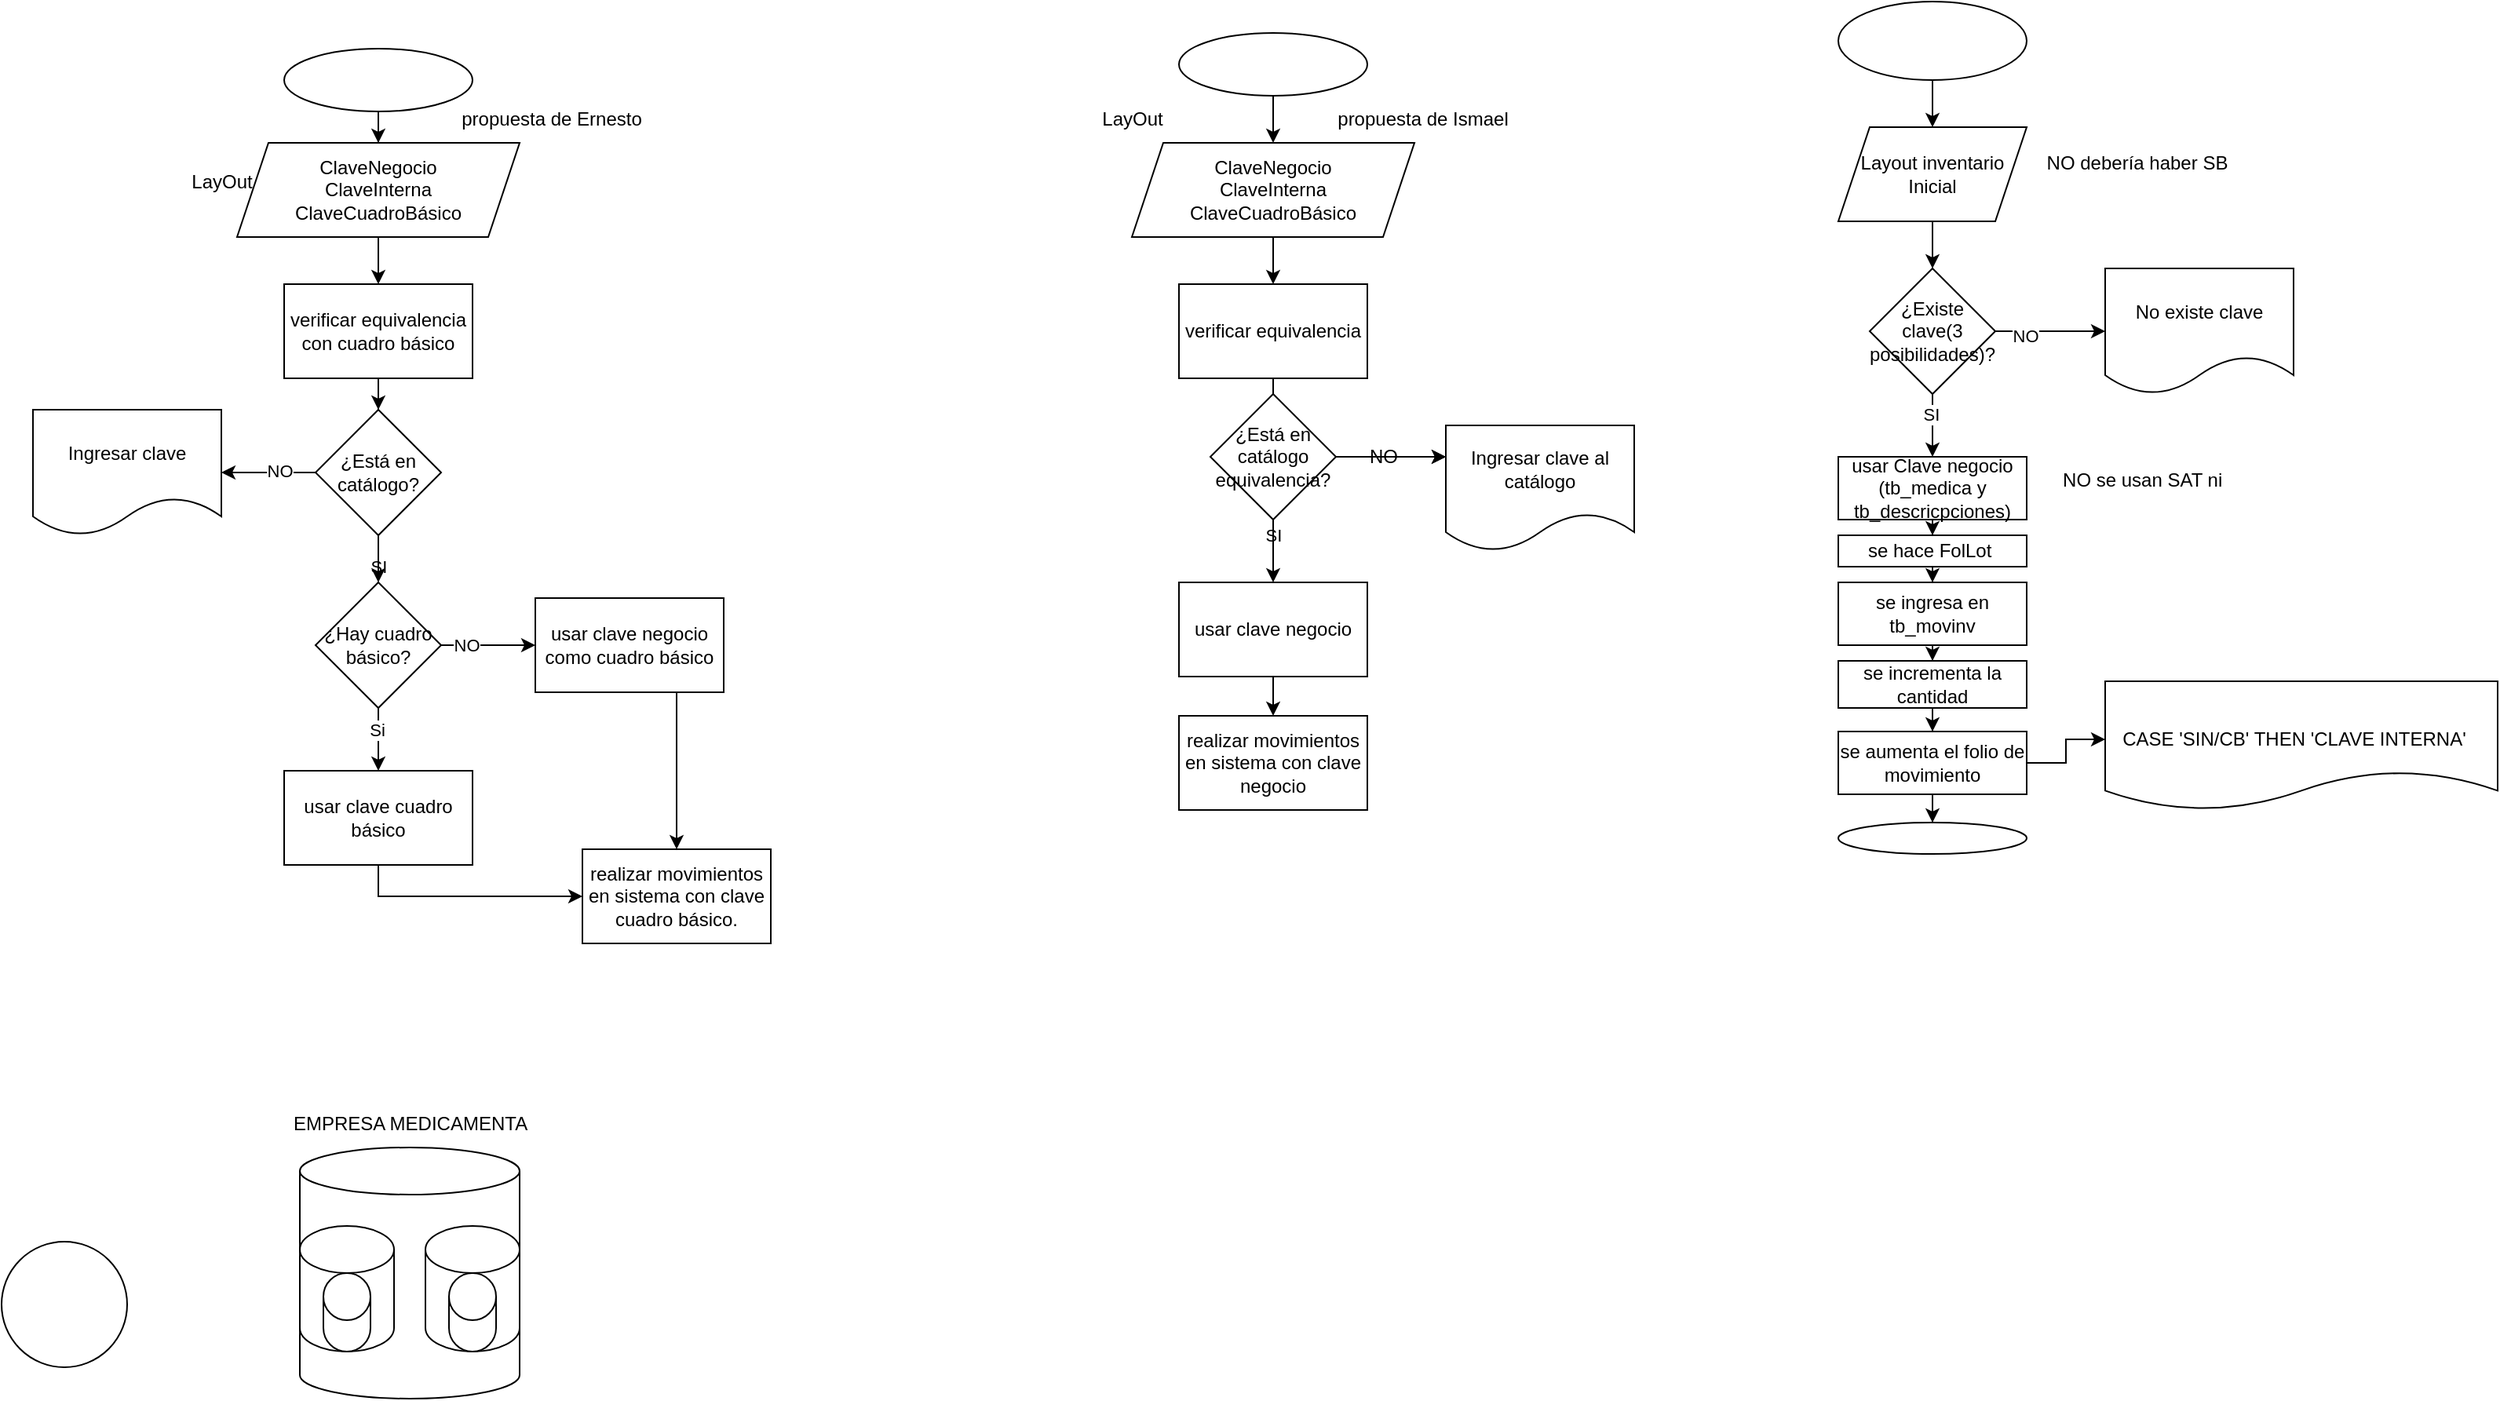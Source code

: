 <mxfile version="28.2.0">
  <diagram name="Página-1" id="v9hj_F2Pf64KZiWr7OxV">
    <mxGraphModel dx="1219" dy="503" grid="1" gridSize="10" guides="1" tooltips="1" connect="1" arrows="1" fold="1" page="1" pageScale="1" pageWidth="827" pageHeight="1169" math="0" shadow="0">
      <root>
        <mxCell id="0" />
        <mxCell id="1" parent="0" />
        <mxCell id="BL9E6-mRbqVSJRH6Qvqm-3" value="" style="edgeStyle=orthogonalEdgeStyle;rounded=0;orthogonalLoop=1;jettySize=auto;html=1;" edge="1" parent="1" source="BL9E6-mRbqVSJRH6Qvqm-1" target="BL9E6-mRbqVSJRH6Qvqm-2">
          <mxGeometry relative="1" as="geometry" />
        </mxCell>
        <mxCell id="BL9E6-mRbqVSJRH6Qvqm-1" value="" style="ellipse;whiteSpace=wrap;html=1;" vertex="1" parent="1">
          <mxGeometry x="180" y="130" width="120" height="40" as="geometry" />
        </mxCell>
        <mxCell id="BL9E6-mRbqVSJRH6Qvqm-5" value="" style="edgeStyle=orthogonalEdgeStyle;rounded=0;orthogonalLoop=1;jettySize=auto;html=1;" edge="1" parent="1" source="BL9E6-mRbqVSJRH6Qvqm-2" target="BL9E6-mRbqVSJRH6Qvqm-4">
          <mxGeometry relative="1" as="geometry" />
        </mxCell>
        <mxCell id="BL9E6-mRbqVSJRH6Qvqm-38" value="SI" style="edgeLabel;html=1;align=center;verticalAlign=middle;resizable=0;points=[];" vertex="1" connectable="0" parent="BL9E6-mRbqVSJRH6Qvqm-5">
          <mxGeometry x="0.626" y="2" relative="1" as="geometry">
            <mxPoint x="-2" y="189" as="offset" />
          </mxGeometry>
        </mxCell>
        <mxCell id="BL9E6-mRbqVSJRH6Qvqm-2" value="ClaveNegocio&lt;div&gt;ClaveInterna&lt;/div&gt;&lt;div&gt;ClaveCuadroBásico&lt;/div&gt;" style="shape=parallelogram;perimeter=parallelogramPerimeter;whiteSpace=wrap;html=1;fixedSize=1;" vertex="1" parent="1">
          <mxGeometry x="150" y="190" width="180" height="60" as="geometry" />
        </mxCell>
        <mxCell id="BL9E6-mRbqVSJRH6Qvqm-7" value="" style="edgeStyle=orthogonalEdgeStyle;rounded=0;orthogonalLoop=1;jettySize=auto;html=1;" edge="1" parent="1" source="BL9E6-mRbqVSJRH6Qvqm-37" target="BL9E6-mRbqVSJRH6Qvqm-6">
          <mxGeometry relative="1" as="geometry" />
        </mxCell>
        <mxCell id="BL9E6-mRbqVSJRH6Qvqm-4" value="verificar equivalencia con cuadro básico" style="rounded=0;whiteSpace=wrap;html=1;" vertex="1" parent="1">
          <mxGeometry x="180" y="280" width="120" height="60" as="geometry" />
        </mxCell>
        <mxCell id="BL9E6-mRbqVSJRH6Qvqm-9" value="" style="edgeStyle=orthogonalEdgeStyle;rounded=0;orthogonalLoop=1;jettySize=auto;html=1;" edge="1" parent="1" source="BL9E6-mRbqVSJRH6Qvqm-6" target="BL9E6-mRbqVSJRH6Qvqm-8">
          <mxGeometry relative="1" as="geometry" />
        </mxCell>
        <mxCell id="BL9E6-mRbqVSJRH6Qvqm-10" value="NO" style="edgeLabel;html=1;align=center;verticalAlign=middle;resizable=0;points=[];" vertex="1" connectable="0" parent="BL9E6-mRbqVSJRH6Qvqm-9">
          <mxGeometry x="-0.473" relative="1" as="geometry">
            <mxPoint as="offset" />
          </mxGeometry>
        </mxCell>
        <mxCell id="BL9E6-mRbqVSJRH6Qvqm-12" value="" style="edgeStyle=orthogonalEdgeStyle;rounded=0;orthogonalLoop=1;jettySize=auto;html=1;" edge="1" parent="1" source="BL9E6-mRbqVSJRH6Qvqm-6" target="BL9E6-mRbqVSJRH6Qvqm-11">
          <mxGeometry relative="1" as="geometry" />
        </mxCell>
        <mxCell id="BL9E6-mRbqVSJRH6Qvqm-13" value="Si" style="edgeLabel;html=1;align=center;verticalAlign=middle;resizable=0;points=[];" vertex="1" connectable="0" parent="BL9E6-mRbqVSJRH6Qvqm-12">
          <mxGeometry x="-0.29" y="-1" relative="1" as="geometry">
            <mxPoint as="offset" />
          </mxGeometry>
        </mxCell>
        <mxCell id="BL9E6-mRbqVSJRH6Qvqm-6" value="¿Hay cuadro básico?" style="rhombus;whiteSpace=wrap;html=1;rounded=0;" vertex="1" parent="1">
          <mxGeometry x="200" y="470" width="80" height="80" as="geometry" />
        </mxCell>
        <mxCell id="BL9E6-mRbqVSJRH6Qvqm-17" style="edgeStyle=orthogonalEdgeStyle;rounded=0;orthogonalLoop=1;jettySize=auto;html=1;exitX=0.5;exitY=1;exitDx=0;exitDy=0;entryX=0.5;entryY=0;entryDx=0;entryDy=0;" edge="1" parent="1" source="BL9E6-mRbqVSJRH6Qvqm-8" target="BL9E6-mRbqVSJRH6Qvqm-16">
          <mxGeometry relative="1" as="geometry">
            <Array as="points">
              <mxPoint x="430" y="540" />
            </Array>
          </mxGeometry>
        </mxCell>
        <mxCell id="BL9E6-mRbqVSJRH6Qvqm-8" value="usar clave negocio como cuadro básico" style="whiteSpace=wrap;html=1;rounded=0;" vertex="1" parent="1">
          <mxGeometry x="340" y="480" width="120" height="60" as="geometry" />
        </mxCell>
        <mxCell id="BL9E6-mRbqVSJRH6Qvqm-18" style="edgeStyle=orthogonalEdgeStyle;rounded=0;orthogonalLoop=1;jettySize=auto;html=1;exitX=0.5;exitY=1;exitDx=0;exitDy=0;entryX=0;entryY=0.5;entryDx=0;entryDy=0;" edge="1" parent="1" source="BL9E6-mRbqVSJRH6Qvqm-11" target="BL9E6-mRbqVSJRH6Qvqm-16">
          <mxGeometry relative="1" as="geometry" />
        </mxCell>
        <mxCell id="BL9E6-mRbqVSJRH6Qvqm-11" value="usar clave cuadro básico" style="whiteSpace=wrap;html=1;rounded=0;" vertex="1" parent="1">
          <mxGeometry x="180" y="590" width="120" height="60" as="geometry" />
        </mxCell>
        <mxCell id="BL9E6-mRbqVSJRH6Qvqm-15" value="propuesta de Ernesto" style="text;html=1;align=center;verticalAlign=middle;resizable=0;points=[];autosize=1;strokeColor=none;fillColor=none;" vertex="1" parent="1">
          <mxGeometry x="280" y="160" width="140" height="30" as="geometry" />
        </mxCell>
        <mxCell id="BL9E6-mRbqVSJRH6Qvqm-16" value="realizar movimientos en sistema con clave cuadro básico." style="rounded=0;whiteSpace=wrap;html=1;" vertex="1" parent="1">
          <mxGeometry x="370" y="640" width="120" height="60" as="geometry" />
        </mxCell>
        <mxCell id="BL9E6-mRbqVSJRH6Qvqm-19" value="" style="edgeStyle=orthogonalEdgeStyle;rounded=0;orthogonalLoop=1;jettySize=auto;html=1;" edge="1" parent="1" source="BL9E6-mRbqVSJRH6Qvqm-20" target="BL9E6-mRbqVSJRH6Qvqm-22">
          <mxGeometry relative="1" as="geometry" />
        </mxCell>
        <mxCell id="BL9E6-mRbqVSJRH6Qvqm-20" value="" style="ellipse;whiteSpace=wrap;html=1;" vertex="1" parent="1">
          <mxGeometry x="750" y="120" width="120" height="40" as="geometry" />
        </mxCell>
        <mxCell id="BL9E6-mRbqVSJRH6Qvqm-21" value="" style="edgeStyle=orthogonalEdgeStyle;rounded=0;orthogonalLoop=1;jettySize=auto;html=1;" edge="1" parent="1" source="BL9E6-mRbqVSJRH6Qvqm-22" target="BL9E6-mRbqVSJRH6Qvqm-24">
          <mxGeometry relative="1" as="geometry" />
        </mxCell>
        <mxCell id="BL9E6-mRbqVSJRH6Qvqm-46" value="SI" style="edgeLabel;html=1;align=center;verticalAlign=middle;resizable=0;points=[];" vertex="1" connectable="0" parent="BL9E6-mRbqVSJRH6Qvqm-21">
          <mxGeometry x="0.699" y="2" relative="1" as="geometry">
            <mxPoint x="-2" y="167" as="offset" />
          </mxGeometry>
        </mxCell>
        <mxCell id="BL9E6-mRbqVSJRH6Qvqm-22" value="ClaveNegocio&lt;div&gt;ClaveInterna&lt;/div&gt;&lt;div&gt;ClaveCuadroBásico&lt;/div&gt;" style="shape=parallelogram;perimeter=parallelogramPerimeter;whiteSpace=wrap;html=1;fixedSize=1;" vertex="1" parent="1">
          <mxGeometry x="720" y="190" width="180" height="60" as="geometry" />
        </mxCell>
        <mxCell id="BL9E6-mRbqVSJRH6Qvqm-23" value="" style="edgeStyle=orthogonalEdgeStyle;rounded=0;orthogonalLoop=1;jettySize=auto;html=1;entryX=0.5;entryY=0;entryDx=0;entryDy=0;" edge="1" parent="1" source="BL9E6-mRbqVSJRH6Qvqm-24" target="BL9E6-mRbqVSJRH6Qvqm-33">
          <mxGeometry relative="1" as="geometry">
            <mxPoint x="810" y="480" as="targetPoint" />
          </mxGeometry>
        </mxCell>
        <mxCell id="BL9E6-mRbqVSJRH6Qvqm-24" value="verificar equivalencia" style="rounded=0;whiteSpace=wrap;html=1;" vertex="1" parent="1">
          <mxGeometry x="750" y="280" width="120" height="60" as="geometry" />
        </mxCell>
        <mxCell id="BL9E6-mRbqVSJRH6Qvqm-52" value="" style="edgeStyle=orthogonalEdgeStyle;rounded=0;orthogonalLoop=1;jettySize=auto;html=1;" edge="1" parent="1" source="BL9E6-mRbqVSJRH6Qvqm-33" target="BL9E6-mRbqVSJRH6Qvqm-35">
          <mxGeometry relative="1" as="geometry" />
        </mxCell>
        <mxCell id="BL9E6-mRbqVSJRH6Qvqm-33" value="usar clave negocio" style="whiteSpace=wrap;html=1;rounded=0;" vertex="1" parent="1">
          <mxGeometry x="750" y="470" width="120" height="60" as="geometry" />
        </mxCell>
        <mxCell id="BL9E6-mRbqVSJRH6Qvqm-34" value="propuesta de Ismael" style="text;html=1;align=center;verticalAlign=middle;resizable=0;points=[];autosize=1;strokeColor=none;fillColor=none;" vertex="1" parent="1">
          <mxGeometry x="840" y="160" width="130" height="30" as="geometry" />
        </mxCell>
        <mxCell id="BL9E6-mRbqVSJRH6Qvqm-35" value="realizar movimientos en sistema con clave negocio" style="rounded=0;whiteSpace=wrap;html=1;" vertex="1" parent="1">
          <mxGeometry x="750" y="555" width="120" height="60" as="geometry" />
        </mxCell>
        <mxCell id="BL9E6-mRbqVSJRH6Qvqm-39" value="Ingresar clave" style="shape=document;whiteSpace=wrap;html=1;boundedLbl=1;" vertex="1" parent="1">
          <mxGeometry x="20" y="360" width="120" height="80" as="geometry" />
        </mxCell>
        <mxCell id="BL9E6-mRbqVSJRH6Qvqm-41" style="edgeStyle=orthogonalEdgeStyle;rounded=0;orthogonalLoop=1;jettySize=auto;html=1;exitX=1;exitY=0.5;exitDx=0;exitDy=0;entryX=0;entryY=0.25;entryDx=0;entryDy=0;" edge="1" parent="1" source="BL9E6-mRbqVSJRH6Qvqm-45" target="BL9E6-mRbqVSJRH6Qvqm-43">
          <mxGeometry relative="1" as="geometry" />
        </mxCell>
        <mxCell id="BL9E6-mRbqVSJRH6Qvqm-51" style="edgeStyle=orthogonalEdgeStyle;rounded=0;orthogonalLoop=1;jettySize=auto;html=1;exitX=1;exitY=0.5;exitDx=0;exitDy=0;entryX=0;entryY=0.25;entryDx=0;entryDy=0;" edge="1" parent="1" source="BL9E6-mRbqVSJRH6Qvqm-42" target="BL9E6-mRbqVSJRH6Qvqm-43">
          <mxGeometry relative="1" as="geometry" />
        </mxCell>
        <mxCell id="BL9E6-mRbqVSJRH6Qvqm-42" value="¿Está en catálogo equivalencia?" style="rhombus;whiteSpace=wrap;html=1;" vertex="1" parent="1">
          <mxGeometry x="770" y="350" width="80" height="80" as="geometry" />
        </mxCell>
        <mxCell id="BL9E6-mRbqVSJRH6Qvqm-43" value="Ingresar clave al catálogo" style="shape=document;whiteSpace=wrap;html=1;boundedLbl=1;" vertex="1" parent="1">
          <mxGeometry x="920" y="370" width="120" height="80" as="geometry" />
        </mxCell>
        <mxCell id="BL9E6-mRbqVSJRH6Qvqm-47" value="LayOut" style="text;html=1;align=center;verticalAlign=middle;resizable=0;points=[];autosize=1;strokeColor=none;fillColor=none;" vertex="1" parent="1">
          <mxGeometry x="690" y="160" width="60" height="30" as="geometry" />
        </mxCell>
        <mxCell id="BL9E6-mRbqVSJRH6Qvqm-48" value="LayOut" style="text;html=1;align=center;verticalAlign=middle;resizable=0;points=[];autosize=1;strokeColor=none;fillColor=none;" vertex="1" parent="1">
          <mxGeometry x="110" y="200" width="60" height="30" as="geometry" />
        </mxCell>
        <mxCell id="BL9E6-mRbqVSJRH6Qvqm-45" value="NO" style="text;html=1;align=center;verticalAlign=middle;resizable=0;points=[];autosize=1;strokeColor=none;fillColor=none;" vertex="1" parent="1">
          <mxGeometry x="860" y="375" width="40" height="30" as="geometry" />
        </mxCell>
        <mxCell id="BL9E6-mRbqVSJRH6Qvqm-50" value="" style="edgeStyle=orthogonalEdgeStyle;rounded=0;orthogonalLoop=1;jettySize=auto;html=1;" edge="1" parent="1" source="BL9E6-mRbqVSJRH6Qvqm-4" target="BL9E6-mRbqVSJRH6Qvqm-37">
          <mxGeometry relative="1" as="geometry">
            <mxPoint x="240" y="330" as="sourcePoint" />
            <mxPoint x="240" y="470" as="targetPoint" />
          </mxGeometry>
        </mxCell>
        <mxCell id="BL9E6-mRbqVSJRH6Qvqm-53" value="" style="edgeStyle=orthogonalEdgeStyle;rounded=0;orthogonalLoop=1;jettySize=auto;html=1;" edge="1" parent="1" source="BL9E6-mRbqVSJRH6Qvqm-37" target="BL9E6-mRbqVSJRH6Qvqm-39">
          <mxGeometry relative="1" as="geometry" />
        </mxCell>
        <mxCell id="BL9E6-mRbqVSJRH6Qvqm-54" value="NO" style="edgeLabel;html=1;align=center;verticalAlign=middle;resizable=0;points=[];" vertex="1" connectable="0" parent="BL9E6-mRbqVSJRH6Qvqm-53">
          <mxGeometry x="-0.23" y="-1" relative="1" as="geometry">
            <mxPoint as="offset" />
          </mxGeometry>
        </mxCell>
        <mxCell id="BL9E6-mRbqVSJRH6Qvqm-37" value="¿Está en catálogo?" style="rhombus;whiteSpace=wrap;html=1;" vertex="1" parent="1">
          <mxGeometry x="200" y="360" width="80" height="80" as="geometry" />
        </mxCell>
        <mxCell id="BL9E6-mRbqVSJRH6Qvqm-55" value="" style="shape=cylinder3;whiteSpace=wrap;html=1;boundedLbl=1;backgroundOutline=1;size=15;" vertex="1" parent="1">
          <mxGeometry x="190" y="830" width="140" height="160" as="geometry" />
        </mxCell>
        <mxCell id="BL9E6-mRbqVSJRH6Qvqm-56" value="" style="ellipse;whiteSpace=wrap;html=1;aspect=fixed;" vertex="1" parent="1">
          <mxGeometry y="890" width="80" height="80" as="geometry" />
        </mxCell>
        <mxCell id="BL9E6-mRbqVSJRH6Qvqm-57" value="" style="shape=cylinder3;whiteSpace=wrap;html=1;boundedLbl=1;backgroundOutline=1;size=15;" vertex="1" parent="1">
          <mxGeometry x="190" y="880" width="60" height="80" as="geometry" />
        </mxCell>
        <mxCell id="BL9E6-mRbqVSJRH6Qvqm-58" value="" style="shape=cylinder3;whiteSpace=wrap;html=1;boundedLbl=1;backgroundOutline=1;size=15;" vertex="1" parent="1">
          <mxGeometry x="270" y="880" width="60" height="80" as="geometry" />
        </mxCell>
        <mxCell id="BL9E6-mRbqVSJRH6Qvqm-59" value="EMPRESA MEDICAMENTA" style="text;html=1;align=center;verticalAlign=middle;resizable=0;points=[];autosize=1;strokeColor=none;fillColor=none;" vertex="1" parent="1">
          <mxGeometry x="175" y="800" width="170" height="30" as="geometry" />
        </mxCell>
        <mxCell id="BL9E6-mRbqVSJRH6Qvqm-60" value="" style="shape=cylinder3;whiteSpace=wrap;html=1;boundedLbl=1;backgroundOutline=1;size=15;" vertex="1" parent="1">
          <mxGeometry x="205" y="910" width="30" height="50" as="geometry" />
        </mxCell>
        <mxCell id="BL9E6-mRbqVSJRH6Qvqm-61" value="" style="shape=cylinder3;whiteSpace=wrap;html=1;boundedLbl=1;backgroundOutline=1;size=15;" vertex="1" parent="1">
          <mxGeometry x="285" y="910" width="30" height="50" as="geometry" />
        </mxCell>
        <mxCell id="BL9E6-mRbqVSJRH6Qvqm-64" value="" style="edgeStyle=orthogonalEdgeStyle;rounded=0;orthogonalLoop=1;jettySize=auto;html=1;" edge="1" parent="1" source="BL9E6-mRbqVSJRH6Qvqm-62" target="BL9E6-mRbqVSJRH6Qvqm-63">
          <mxGeometry relative="1" as="geometry" />
        </mxCell>
        <mxCell id="BL9E6-mRbqVSJRH6Qvqm-62" value="" style="ellipse;whiteSpace=wrap;html=1;" vertex="1" parent="1">
          <mxGeometry x="1170" y="100" width="120" height="50" as="geometry" />
        </mxCell>
        <mxCell id="BL9E6-mRbqVSJRH6Qvqm-66" value="" style="edgeStyle=orthogonalEdgeStyle;rounded=0;orthogonalLoop=1;jettySize=auto;html=1;" edge="1" parent="1" source="BL9E6-mRbqVSJRH6Qvqm-63" target="BL9E6-mRbqVSJRH6Qvqm-65">
          <mxGeometry relative="1" as="geometry" />
        </mxCell>
        <mxCell id="BL9E6-mRbqVSJRH6Qvqm-63" value="Layout inventario Inicial" style="shape=parallelogram;perimeter=parallelogramPerimeter;whiteSpace=wrap;html=1;fixedSize=1;" vertex="1" parent="1">
          <mxGeometry x="1170" y="180" width="120" height="60" as="geometry" />
        </mxCell>
        <mxCell id="BL9E6-mRbqVSJRH6Qvqm-68" value="" style="edgeStyle=orthogonalEdgeStyle;rounded=0;orthogonalLoop=1;jettySize=auto;html=1;" edge="1" parent="1" source="BL9E6-mRbqVSJRH6Qvqm-65" target="BL9E6-mRbqVSJRH6Qvqm-67">
          <mxGeometry relative="1" as="geometry" />
        </mxCell>
        <mxCell id="BL9E6-mRbqVSJRH6Qvqm-72" value="NO" style="edgeLabel;html=1;align=center;verticalAlign=middle;resizable=0;points=[];" vertex="1" connectable="0" parent="BL9E6-mRbqVSJRH6Qvqm-68">
          <mxGeometry x="-0.462" y="-3" relative="1" as="geometry">
            <mxPoint as="offset" />
          </mxGeometry>
        </mxCell>
        <mxCell id="BL9E6-mRbqVSJRH6Qvqm-71" value="" style="edgeStyle=orthogonalEdgeStyle;rounded=0;orthogonalLoop=1;jettySize=auto;html=1;" edge="1" parent="1" source="BL9E6-mRbqVSJRH6Qvqm-65" target="BL9E6-mRbqVSJRH6Qvqm-70">
          <mxGeometry relative="1" as="geometry" />
        </mxCell>
        <mxCell id="BL9E6-mRbqVSJRH6Qvqm-73" value="SI" style="edgeLabel;html=1;align=center;verticalAlign=middle;resizable=0;points=[];" vertex="1" connectable="0" parent="BL9E6-mRbqVSJRH6Qvqm-71">
          <mxGeometry x="-0.338" y="-1" relative="1" as="geometry">
            <mxPoint as="offset" />
          </mxGeometry>
        </mxCell>
        <mxCell id="BL9E6-mRbqVSJRH6Qvqm-65" value="¿Existe clave(3 posibilidades)?" style="rhombus;whiteSpace=wrap;html=1;" vertex="1" parent="1">
          <mxGeometry x="1190" y="270" width="80" height="80" as="geometry" />
        </mxCell>
        <mxCell id="BL9E6-mRbqVSJRH6Qvqm-67" value="No existe clave" style="shape=document;whiteSpace=wrap;html=1;boundedLbl=1;" vertex="1" parent="1">
          <mxGeometry x="1340" y="270" width="120" height="80" as="geometry" />
        </mxCell>
        <mxCell id="BL9E6-mRbqVSJRH6Qvqm-69" value="NO debería haber SB" style="text;html=1;align=center;verticalAlign=middle;resizable=0;points=[];autosize=1;strokeColor=none;fillColor=none;" vertex="1" parent="1">
          <mxGeometry x="1290" y="188" width="140" height="30" as="geometry" />
        </mxCell>
        <mxCell id="BL9E6-mRbqVSJRH6Qvqm-78" value="" style="edgeStyle=orthogonalEdgeStyle;rounded=0;orthogonalLoop=1;jettySize=auto;html=1;entryX=0.5;entryY=0;entryDx=0;entryDy=0;" edge="1" parent="1" source="BL9E6-mRbqVSJRH6Qvqm-70" target="BL9E6-mRbqVSJRH6Qvqm-79">
          <mxGeometry relative="1" as="geometry">
            <mxPoint x="1230" y="490" as="targetPoint" />
          </mxGeometry>
        </mxCell>
        <mxCell id="BL9E6-mRbqVSJRH6Qvqm-70" value="usar Clave negocio (tb_medica y tb_descricpciones)" style="whiteSpace=wrap;html=1;" vertex="1" parent="1">
          <mxGeometry x="1170" y="390" width="120" height="40" as="geometry" />
        </mxCell>
        <mxCell id="BL9E6-mRbqVSJRH6Qvqm-76" value="NO se usan SAT ni&amp;nbsp;" style="text;html=1;align=center;verticalAlign=middle;resizable=0;points=[];autosize=1;strokeColor=none;fillColor=none;" vertex="1" parent="1">
          <mxGeometry x="1300" y="390" width="130" height="30" as="geometry" />
        </mxCell>
        <mxCell id="BL9E6-mRbqVSJRH6Qvqm-81" value="" style="edgeStyle=orthogonalEdgeStyle;rounded=0;orthogonalLoop=1;jettySize=auto;html=1;" edge="1" parent="1" source="BL9E6-mRbqVSJRH6Qvqm-79" target="BL9E6-mRbqVSJRH6Qvqm-80">
          <mxGeometry relative="1" as="geometry" />
        </mxCell>
        <mxCell id="BL9E6-mRbqVSJRH6Qvqm-79" value="se hace FolLot&amp;nbsp;" style="rounded=0;whiteSpace=wrap;html=1;" vertex="1" parent="1">
          <mxGeometry x="1170" y="440" width="120" height="20" as="geometry" />
        </mxCell>
        <mxCell id="BL9E6-mRbqVSJRH6Qvqm-83" value="" style="edgeStyle=orthogonalEdgeStyle;rounded=0;orthogonalLoop=1;jettySize=auto;html=1;" edge="1" parent="1" source="BL9E6-mRbqVSJRH6Qvqm-80" target="BL9E6-mRbqVSJRH6Qvqm-82">
          <mxGeometry relative="1" as="geometry" />
        </mxCell>
        <mxCell id="BL9E6-mRbqVSJRH6Qvqm-80" value="se ingresa en tb_movinv" style="rounded=0;whiteSpace=wrap;html=1;" vertex="1" parent="1">
          <mxGeometry x="1170" y="470" width="120" height="40" as="geometry" />
        </mxCell>
        <mxCell id="BL9E6-mRbqVSJRH6Qvqm-85" value="" style="edgeStyle=orthogonalEdgeStyle;rounded=0;orthogonalLoop=1;jettySize=auto;html=1;" edge="1" parent="1" source="BL9E6-mRbqVSJRH6Qvqm-82" target="BL9E6-mRbqVSJRH6Qvqm-84">
          <mxGeometry relative="1" as="geometry" />
        </mxCell>
        <mxCell id="BL9E6-mRbqVSJRH6Qvqm-82" value="se incrementa la cantidad" style="whiteSpace=wrap;html=1;rounded=0;" vertex="1" parent="1">
          <mxGeometry x="1170" y="520" width="120" height="30" as="geometry" />
        </mxCell>
        <mxCell id="BL9E6-mRbqVSJRH6Qvqm-91" value="" style="edgeStyle=orthogonalEdgeStyle;rounded=0;orthogonalLoop=1;jettySize=auto;html=1;" edge="1" parent="1" source="BL9E6-mRbqVSJRH6Qvqm-84" target="BL9E6-mRbqVSJRH6Qvqm-90">
          <mxGeometry relative="1" as="geometry" />
        </mxCell>
        <mxCell id="BL9E6-mRbqVSJRH6Qvqm-96" value="" style="edgeStyle=orthogonalEdgeStyle;rounded=0;orthogonalLoop=1;jettySize=auto;html=1;" edge="1" parent="1" source="BL9E6-mRbqVSJRH6Qvqm-84" target="BL9E6-mRbqVSJRH6Qvqm-89">
          <mxGeometry relative="1" as="geometry" />
        </mxCell>
        <mxCell id="BL9E6-mRbqVSJRH6Qvqm-84" value="se aumenta el folio de movimiento" style="whiteSpace=wrap;html=1;rounded=0;" vertex="1" parent="1">
          <mxGeometry x="1170" y="565" width="120" height="40" as="geometry" />
        </mxCell>
        <mxCell id="BL9E6-mRbqVSJRH6Qvqm-90" value="" style="ellipse;whiteSpace=wrap;html=1;" vertex="1" parent="1">
          <mxGeometry x="1170" y="623" width="120" height="20" as="geometry" />
        </mxCell>
        <mxCell id="BL9E6-mRbqVSJRH6Qvqm-95" value="" style="shape=document;whiteSpace=wrap;html=1;boundedLbl=1;" vertex="1" parent="1">
          <mxGeometry x="1340" y="533" width="250" height="82" as="geometry" />
        </mxCell>
        <mxCell id="BL9E6-mRbqVSJRH6Qvqm-89" value="CASE &#39;SIN/CB&#39; THEN &#39;CLAVE INTERNA&#39;" style="text;html=1;align=center;verticalAlign=middle;resizable=0;points=[];autosize=1;strokeColor=none;fillColor=none;" vertex="1" parent="1">
          <mxGeometry x="1340" y="555" width="240" height="30" as="geometry" />
        </mxCell>
      </root>
    </mxGraphModel>
  </diagram>
</mxfile>
